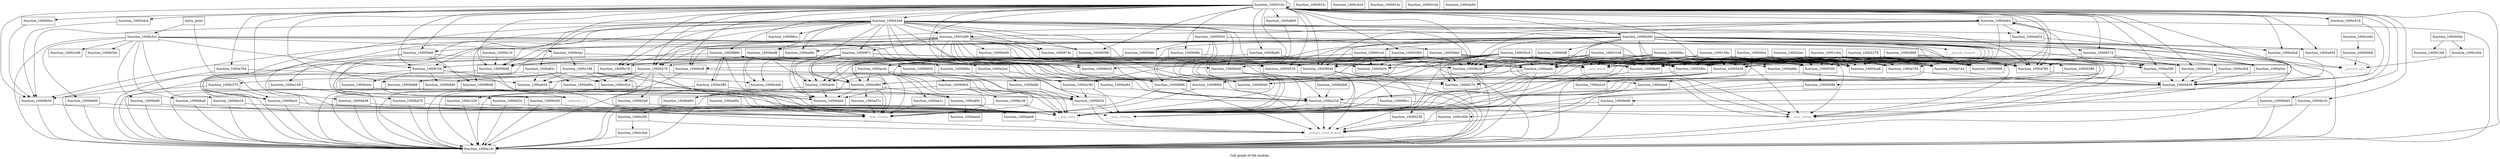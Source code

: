 digraph "Call graph of the module." {
  label="Call graph of the module.";
  node [shape=record];

  Node_function_100059e8 [label="{function_100059e8}"];
  Node_function_100092f4 [label="{function_100092f4}"];
  Node_function_10009318 [label="{function_10009318}"];
  Node_function_1000933c [label="{function_1000933c}"];
  Node_function_1000a580 [label="{function_1000a580}"];
  Node_function_1000a5b4 [label="{function_1000a5b4}"];
  Node_function_10009cb0 [label="{function_10009cb0}"];
  Node_function_10005a58 [label="{function_10005a58}"];
  Node_function_10009e90 [label="{function_10009e90}"];
  Node_function_10008968 [label="{function_10008968}"];
  Node_function_10009398 [label="{function_10009398}"];
  Node_function_10009ed8 [label="{function_10009ed8}"];
  Node_function_100094d0 [label="{function_100094d0}"];
  Node_function_10009574 [label="{function_10009574}"];
  Node_function_10009620 [label="{function_10009620}"];
  Node_function_10009f7c [label="{function_10009f7c}"];
  Node_function_100096cc [label="{function_100096cc}"];
  Node_function_10009cf8 [label="{function_10009cf8}"];
  Node_function_1000a5e8 [label="{function_1000a5e8}"];
  Node_function_10005b6c [label="{function_10005b6c}"];
  Node_function_10009d40 [label="{function_10009d40}"];
  Node_function_1000a08c [label="{function_1000a08c}"];
  Node_function_1000a68c [label="{function_1000a68c}"];
  Node_function_100089f4 [label="{function_100089f4}"];
  Node_function_1000a14c [label="{function_1000a14c}"];
  Node_function_10009c10 [label="{function_10009c10}"];
  Node_function_1000974c [label="{function_1000974c}"];
  Node_function_10009860 [label="{function_10009860}"];
  Node_function_1000a158 [label="{function_1000a158}"];
  Node_function_10009948 [label="{function_10009948}"];
  Node_function_1000a190 [label="{function_1000a190}"];
  Node_function_10005bb0 [label="{function_10005bb0}"];
  Node_function_100099cc [label="{function_100099cc}"];
  Node_function_100060cc [label="{function_100060cc}"];
  Node_function_10008a80 [label="{function_10008a80}"];
  Node_function_1000a234 [label="{function_1000a234}"];
  Node_function_10009a30 [label="{function_10009a30}"];
  Node_function_1000a2c4 [label="{function_1000a2c4}"];
  Node_function_10009a78 [label="{function_10009a78}"];
  Node_function_1000a2e4 [label="{function_1000a2e4}"];
  Node_function_1000a624 [label="{function_1000a624}"];
  Node_function_10009d88 [label="{function_10009d88}"];
  Node_function_100060f8 [label="{function_100060f8}"];
  Node_function_10009ac0 [label="{function_10009ac0}"];
  Node_function_10009b08 [label="{function_10009b08}"];
  Node_function_100061e4 [label="{function_100061e4}"];
  Node_function_10009270 [label="{function_10009270}"];
  Node_function_1000a380 [label="{function_1000a380}"];
  Node_function_10009c20 [label="{function_10009c20}"];
  Node_function_1000a4e4 [label="{function_1000a4e4}"];
  Node_function_10009b50 [label="{function_10009b50}"];
  Node_function_1000a518 [label="{function_1000a518}"];
  Node_function_10009e00 [label="{function_10009e00}"];
  Node_function_1000a654 [label="{function_1000a654}"];
  Node_function_10006390 [label="{function_10006390}"];
  Node_function_10009b98 [label="{function_10009b98}"];
  Node_function_10008940 [label="{function_10008940}"];
  Node_function_10009e48 [label="{function_10009e48}"];
  Node_function_10009298 [label="{function_10009298}"];
  Node_function_1000a54c [label="{function_1000a54c}"];
  Node_function_1000a6cc [label="{function_1000a6cc}"];
  Node_function_1000bba8 [label="{function_1000bba8}"];
  Node_function_1000a704 [label="{function_1000a704}"];
  Node_function_1000a744 [label="{function_1000a744}"];
  Node_function_1000a780 [label="{function_1000a780}"];
  Node_function_1000a7b4 [label="{function_1000a7b4}"];
  Node_function_1000a800 [label="{function_1000a800}"];
  Node_function_1000a82c [label="{function_1000a82c}"];
  Node_function_1000a90c [label="{function_1000a90c}"];
  Node_function_1000a934 [label="{function_1000a934}"];
  Node_function_1000a95c [label="{function_1000a95c}"];
  Node_function_1000a984 [label="{function_1000a984}"];
  Node_function_1000aadc [label="{function_1000aadc}"];
  Node_function_1000ab4c [label="{function_1000ab4c}"];
  Node_function_1000ac4c [label="{function_1000ac4c}"];
  Node_function_1000ad7c [label="{function_1000ad7c}"];
  Node_function_1000ae1c [label="{function_1000ae1c}"];
  Node_function_1000aeb8 [label="{function_1000aeb8}"];
  Node_function_1000aee4 [label="{function_1000aee4}"];
  Node_function_1000af00 [label="{function_1000af00}"];
  Node_function_1000b02c [label="{function_1000b02c}"];
  Node_function_1000b1f4 [label="{function_1000b1f4}"];
  Node_function_1000b278 [label="{function_1000b278}"];
  Node_function_1000b44c [label="{function_1000b44c}"];
  Node_function_1000b4e0 [label="{function_1000b4e0}"];
  Node_function_1000b4e8 [label="{function_1000b4e8}"];
  Node_function_1000b4ec [label="{function_1000b4ec}"];
  Node_function_1000b54c [label="{function_1000b54c}"];
  Node_function_1000b5cc [label="{function_1000b5cc}"];
  Node_function_1000b838 [label="{function_1000b838}"];
  Node_function_1000b880 [label="{function_1000b880}"];
  Node_function_1000b8bc [label="{function_1000b8bc}"];
  Node_function_1000b930 [label="{function_1000b930}"];
  Node_function_1000b9c0 [label="{function_1000b9c0}"];
  Node_function_1000bb18 [label="{function_1000bb18}"];
  Node_function_1000bb60 [label="{function_1000bb60}"];
  Node_function_1000bbf0 [label="{function_1000bbf0}"];
  Node_function_1000bc38 [label="{function_1000bc38}"];
  Node_function_1000bcb8 [label="{function_1000bcb8}"];
  Node_function_1000bd00 [label="{function_1000bd00}"];
  Node_function_1000bd70 [label="{function_1000bd70}"];
  Node_function_1000bdb8 [label="{function_1000bdb8}"];
  Node_function_1000be84 [label="{function_1000be84}"];
  Node_function_1000bf34 [label="{function_1000bf34}"];
  Node_function_1000bfd0 [label="{function_1000bfd0}"];
  Node_function_1000c004 [label="{function_1000c004}"];
  Node_function_1000c0c4 [label="{function_1000c0c4}"];
  Node_function_1000c188 [label="{function_1000c188}"];
  Node_function_1000c2d8 [label="{function_1000c2d8}"];
  Node_function_1000c2f4 [label="{function_1000c2f4}"];
  Node_function_1000c328 [label="{function_1000c328}"];
  Node_function_1000c370 [label="{function_1000c370}"];
  Node_function_1000c3a0 [label="{function_1000c3a0}"];
  Node_function_1000c3d4 [label="{function_1000c3d4}"];
  Node_function_1000c424 [label="{function_1000c424}"];
  Node_function_1000c440 [label="{function_1000c440}"];
  Node___asm_rlwinm [color="gray50", fontcolor="gray50", label="{__asm_rlwinm}"];
  Node___asm_rlwinm_ [color="gray50", fontcolor="gray50", label="{__asm_rlwinm_}"];
  Node___asm_rlwimi [color="gray50", fontcolor="gray50", label="{__asm_rlwimi}"];
  Node___asm_mfcr [color="gray50", fontcolor="gray50", label="{__asm_mfcr}"];
  Node___asm_mtcrf [color="gray50", fontcolor="gray50", label="{__asm_mtcrf}"];
  Node_unknown_0 [color="gray50", fontcolor="gray50", label="{unknown_0}"];
  Node_function_10009c68 [label="{function_10009c68}"];
  Node___pseudo_call [color="gray50", fontcolor="gray50", label="{__pseudo_call}"];
  Node___pseudo_branch [color="gray50", fontcolor="gray50", label="{__pseudo_branch}"];
  Node___pseudo_cond_branch [color="gray50", fontcolor="gray50", label="{__pseudo_cond_branch}"];
  Node_function_10000094 [label="{function_10000094}"];
  Node_function_100000b8 [label="{function_100000b8}"];
  Node_function_1000014c [label="{function_1000014c}"];
  Node_function_10000168 [label="{function_10000168}"];
  Node_function_100001d4 [label="{function_100001d4}"];
  Node_entry_point [label="{entry_point}"];
  Node_function_10000238 [label="{function_10000238}"];
  Node_function_10000280 [label="{function_10000280}"];
  Node_function_10000300 [label="{function_10000300}"];
  Node_function_10000384 [label="{function_10000384}"];
  Node_function_1000068c [label="{function_1000068c}"];
  Node_function_100009bc [label="{function_100009bc}"];
  Node_function_10000fe4 [label="{function_10000fe4}"];
  Node_function_1000159c [label="{function_1000159c}"];
  Node_function_10001c64 [label="{function_10001c64}"];
  Node_function_10002278 [label="{function_10002278}"];
  Node_function_10002868 [label="{function_10002868}"];
  Node_function_10002bec [label="{function_10002bec}"];
  Node_function_10003104 [label="{function_10003104}"];
  Node_function_100035c4 [label="{function_100035c4}"];
  Node_function_10003ca8 [label="{function_10003ca8}"];
  Node_function_10003d0c [label="{function_10003d0c}"];
  Node_function_10003dc4 [label="{function_10003dc4}"];
  Node_function_10003df0 [label="{function_10003df0}"];
  Node_function_100043e8 [label="{function_100043e8}"];
  Node_function_10004e50 [label="{function_10004e50}"];
  Node_function_10004e64 [label="{function_10004e64}"];
  Node_function_10005050 [label="{function_10005050}"];
  Node_function_1000510c [label="{function_1000510c}"];
  Node_function_10005998 [label="{function_10005998}"];
  Node_function_100059e8 -> Node_function_1000a158;
  Node_function_100059e8 -> Node_function_10009ac0;
  Node_function_100059e8 -> Node_function_10009b08;
  Node_function_100059e8 -> Node_function_10009e00;
  Node_function_100092f4 -> Node___pseudo_cond_branch;
  Node_function_10009318 -> Node___pseudo_cond_branch;
  Node_function_1000a580 -> Node_function_1000b838;
  Node_function_1000a5b4 -> Node_function_1000b838;
  Node_function_10009cb0 -> Node_function_1000a14c;
  Node_function_10009cb0 -> Node___asm_mfcr;
  Node_function_10005a58 -> Node_function_10008968;
  Node_function_10005a58 -> Node_function_100089f4;
  Node_function_10005a58 -> Node_function_1000a2c4;
  Node_function_10005a58 -> Node_function_10009270;
  Node_function_10005a58 -> Node_function_10008940;
  Node_function_10009e90 -> Node_function_1000a14c;
  Node_function_10009e90 -> Node___asm_mfcr;
  Node_function_10008968 -> Node___asm_rlwinm;
  Node_function_10008968 -> Node___pseudo_cond_branch;
  Node_function_10009398 -> Node___pseudo_cond_branch;
  Node_function_10009ed8 -> Node_function_1000a14c;
  Node_function_10009ed8 -> Node_function_10009a30;
  Node_function_10009ed8 -> Node_function_1000ab4c;
  Node_function_10009ed8 -> Node_function_1000b4e0;
  Node_function_10009ed8 -> Node_function_1000b4e8;
  Node_function_100094d0 -> Node_function_10009c68;
  Node_function_10009574 -> Node_function_1000a580;
  Node_function_10009574 -> Node_function_1000a5b4;
  Node_function_10009574 -> Node_function_1000a14c;
  Node_function_10009574 -> Node_function_10009a30;
  Node_function_10009574 -> Node_function_1000a780;
  Node_function_10009f7c -> Node_function_1000a14c;
  Node_function_10009f7c -> Node_function_10009948;
  Node_function_10009f7c -> Node_function_10009a30;
  Node_function_10009f7c -> Node_function_10009b98;
  Node_function_10009f7c -> Node_function_1000a984;
  Node_function_10009f7c -> Node_function_1000aadc;
  Node_function_10009f7c -> Node_function_1000ab4c;
  Node_function_10009f7c -> Node_function_1000b4e0;
  Node_function_10009f7c -> Node_function_1000b8bc;
  Node_function_10009cf8 -> Node_function_1000a14c;
  Node_function_10009cf8 -> Node___asm_mfcr;
  Node_function_1000a5e8 -> Node_function_1000b838;
  Node_function_10005b6c -> Node_function_1000ab4c;
  Node_function_10009d40 -> Node_function_1000a14c;
  Node_function_10009d40 -> Node___asm_mfcr;
  Node_function_1000a08c -> Node_function_1000b4e0;
  Node_function_1000a08c -> Node_function_1000b4e8;
  Node_function_1000a08c -> Node_function_1000b930;
  Node_function_1000a68c -> Node_function_1000b838;
  Node_function_100089f4 -> Node___asm_rlwinm;
  Node_function_100089f4 -> Node___pseudo_cond_branch;
  Node_function_10009c10 -> Node_function_10009b98;
  Node_function_10009860 -> Node_function_1000a14c;
  Node_function_10009860 -> Node_function_1000a2e4;
  Node_function_10009860 -> Node_function_1000a380;
  Node_function_10009860 -> Node___asm_mfcr;
  Node_function_1000a158 -> Node_function_1000bd70;
  Node_function_10009948 -> Node_function_1000a14c;
  Node_function_10009948 -> Node_function_100099cc;
  Node_function_10009948 -> Node___asm_mfcr;
  Node_function_1000a190 -> Node_function_1000bf34;
  Node_function_1000a190 -> Node___asm_rlwinm_;
  Node_function_10005bb0 -> Node_function_10009318;
  Node_function_10005bb0 -> Node_function_1000a580;
  Node_function_10005bb0 -> Node_function_10009cf8;
  Node_function_10005bb0 -> Node_function_1000a68c;
  Node_function_10005bb0 -> Node_function_10009948;
  Node_function_10005bb0 -> Node_function_10009a30;
  Node_function_10005bb0 -> Node_function_10009270;
  Node_function_10005bb0 -> Node_function_1000a6cc;
  Node_function_10005bb0 -> Node_function_1000a780;
  Node_function_10005bb0 -> Node_function_1000aadc;
  Node_function_10005bb0 -> Node_function_1000ab4c;
  Node_function_10005bb0 -> Node_function_1000ac4c;
  Node_function_10005bb0 -> Node_function_1000b278;
  Node_function_10005bb0 -> Node___asm_rlwinm;
  Node_function_10005bb0 -> Node___asm_mfcr;
  Node_function_10005bb0 -> Node___asm_mtcrf;
  Node_function_10005bb0 -> Node_function_10005998;
  Node_function_100099cc -> Node_function_1000a14c;
  Node_function_100099cc -> Node___asm_mfcr;
  Node_function_100060cc -> Node_function_10009b50;
  Node_function_10008a80 -> Node_function_100092f4;
  Node_function_10008a80 -> Node_function_1000a984;
  Node_function_1000a234 -> Node___asm_rlwinm_;
  Node_function_1000a234 -> Node___asm_rlwimi;
  Node_function_1000a234 -> Node___pseudo_cond_branch;
  Node_function_10009a30 -> Node_function_1000a14c;
  Node_function_10009a30 -> Node___asm_mfcr;
  Node_function_10009a78 -> Node_function_1000a14c;
  Node_function_10009a78 -> Node___asm_mfcr;
  Node_function_1000a2e4 -> Node_function_10009860;
  Node_function_1000a2e4 -> Node_function_1000a234;
  Node_function_1000a2e4 -> Node_function_1000bfd0;
  Node_function_1000a624 -> Node_function_1000b838;
  Node_function_10009d88 -> Node_function_1000a14c;
  Node_function_10009d88 -> Node___asm_mfcr;
  Node_function_100060f8 -> Node_function_10009318;
  Node_function_100060f8 -> Node_function_1000a580;
  Node_function_100060f8 -> Node_function_10009948;
  Node_function_100060f8 -> Node_function_10009a30;
  Node_function_100060f8 -> Node_function_1000a780;
  Node_function_10009ac0 -> Node_function_1000a14c;
  Node_function_10009ac0 -> Node___asm_mfcr;
  Node_function_10009b08 -> Node_function_1000a14c;
  Node_function_10009b08 -> Node___asm_mfcr;
  Node_function_100061e4 -> Node_function_100092f4;
  Node_function_100061e4 -> Node_function_10009270;
  Node_function_100061e4 -> Node_function_1000a984;
  Node_function_100061e4 -> Node_function_1000ac4c;
  Node_function_10009270 -> Node___pseudo_cond_branch;
  Node_function_1000a380 -> Node_function_1000a14c;
  Node_function_1000a380 -> Node_function_10009860;
  Node_function_1000a380 -> Node_function_1000bf34;
  Node_function_1000a380 -> Node___asm_rlwinm;
  Node_function_10009c20 -> Node_function_1000a14c;
  Node_function_10009c20 -> Node___asm_mfcr;
  Node_function_1000a4e4 -> Node_function_1000c004;
  Node_function_10009b50 -> Node_function_1000a14c;
  Node_function_10009b50 -> Node___asm_mfcr;
  Node_function_1000a518 -> Node_function_1000b838;
  Node_function_10009e00 -> Node_function_1000a14c;
  Node_function_10009e00 -> Node___asm_mfcr;
  Node_function_1000a654 -> Node_function_1000b838;
  Node_function_10006390 -> Node_function_100059e8;
  Node_function_10006390 -> Node_function_10009574;
  Node_function_10006390 -> Node_function_10009cf8;
  Node_function_10006390 -> Node_function_1000a5e8;
  Node_function_10006390 -> Node_function_1000a68c;
  Node_function_10006390 -> Node_function_1000a14c;
  Node_function_10006390 -> Node_function_10009948;
  Node_function_10006390 -> Node_function_1000a190;
  Node_function_10006390 -> Node_function_10009a30;
  Node_function_10006390 -> Node_function_10009a78;
  Node_function_10006390 -> Node_function_100060f8;
  Node_function_10006390 -> Node_function_100061e4;
  Node_function_10006390 -> Node_function_10009e00;
  Node_function_10006390 -> Node_function_1000a654;
  Node_function_10006390 -> Node_function_1000a6cc;
  Node_function_10006390 -> Node_function_1000a704;
  Node_function_10006390 -> Node_function_1000a744;
  Node_function_10006390 -> Node_function_1000a780;
  Node_function_10006390 -> Node_function_1000aadc;
  Node_function_10006390 -> Node_function_1000b1f4;
  Node_function_10006390 -> Node___asm_rlwinm;
  Node_function_10006390 -> Node___asm_rlwimi;
  Node_function_10006390 -> Node___asm_mfcr;
  Node_function_10006390 -> Node___asm_mtcrf;
  Node_function_10006390 -> Node___pseudo_branch;
  Node_function_10006390 -> Node_function_10003ca8;
  Node_function_10006390 -> Node_function_10003d0c;
  Node_function_10006390 -> Node_function_10005998;
  Node_function_10009b98 -> Node_function_1000a14c;
  Node_function_10009b98 -> Node___asm_mfcr;
  Node_function_10009e48 -> Node_function_1000a14c;
  Node_function_10009e48 -> Node___asm_mfcr;
  Node_function_1000a54c -> Node_function_1000b838;
  Node_function_1000a6cc -> Node_function_1000b838;
  Node_function_1000bba8 -> Node_function_1000a14c;
  Node_function_1000bba8 -> Node___asm_mfcr;
  Node_function_1000a704 -> Node_function_1000b838;
  Node_function_1000a744 -> Node_function_1000b838;
  Node_function_1000a780 -> Node_function_1000b838;
  Node_function_1000a7b4 -> Node_function_1000a14c;
  Node_function_1000a7b4 -> Node_function_1000a934;
  Node_function_1000a800 -> Node_function_1000a234;
  Node_function_1000a82c -> Node_function_1000a14c;
  Node_function_1000a82c -> Node_function_1000a90c;
  Node_function_1000a82c -> Node_function_1000a934;
  Node_function_1000a82c -> Node_function_1000c0c4;
  Node_function_1000a90c -> Node___asm_rlwinm;
  Node_function_1000a934 -> Node___asm_rlwinm;
  Node_function_1000a95c -> Node___asm_rlwinm;
  Node_function_1000a984 -> Node_function_1000a14c;
  Node_function_1000a984 -> Node_function_1000ad7c;
  Node_function_1000a984 -> Node_function_1000af00;
  Node_function_1000a984 -> Node_function_1000b4e0;
  Node_function_1000a984 -> Node_function_1000bd00;
  Node_function_1000a984 -> Node___asm_rlwinm;
  Node_function_1000aadc -> Node_function_1000a14c;
  Node_function_1000aadc -> Node_function_1000a234;
  Node_function_1000aadc -> Node_function_1000a984;
  Node_function_1000ab4c -> Node_function_1000af00;
  Node_function_1000ab4c -> Node_function_1000b4e0;
  Node_function_1000ab4c -> Node_function_1000bd00;
  Node_function_1000ac4c -> Node_function_1000a984;
  Node_function_1000ac4c -> Node_function_1000ab4c;
  Node_function_1000ac4c -> Node_function_1000ae1c;
  Node_function_1000ac4c -> Node_function_1000af00;
  Node_function_1000ac4c -> Node_function_1000b4e0;
  Node_function_1000ac4c -> Node_function_1000bf34;
  Node_function_1000ac4c -> Node___asm_rlwinm;
  Node_function_1000ad7c -> Node___asm_rlwinm;
  Node_function_1000ae1c -> Node___asm_rlwinm;
  Node_function_1000aeb8 -> Node___pseudo_cond_branch;
  Node_function_1000af00 -> Node_function_1000aeb8;
  Node_function_1000af00 -> Node_function_1000aee4;
  Node_function_1000b02c -> Node_function_1000a14c;
  Node_function_1000b02c -> Node___asm_rlwinm_;
  Node_function_1000b1f4 -> Node_function_1000b44c;
  Node_function_1000b1f4 -> Node_function_1000b4e0;
  Node_function_1000b1f4 -> Node_function_1000b4e8;
  Node_function_1000b1f4 -> Node_function_1000b880;
  Node_function_1000b1f4 -> Node_unknown_0;
  Node_function_1000b278 -> Node_function_1000a14c;
  Node_function_1000b278 -> Node_function_10009d88;
  Node_function_1000b278 -> Node_function_1000a90c;
  Node_function_1000b278 -> Node_function_1000a934;
  Node_function_1000b278 -> Node_function_1000bcb8;
  Node_function_1000b278 -> Node_function_1000c0c4;
  Node_function_1000b278 -> Node___asm_rlwinm;
  Node_function_1000b278 -> Node___asm_mfcr;
  Node_function_1000b44c -> Node_unknown_0;
  Node_function_1000b4ec -> Node_function_10009948;
  Node_function_1000b4ec -> Node_function_10009b98;
  Node_function_1000b4ec -> Node_function_1000c188;
  Node_function_1000b5cc -> Node_function_1000a14c;
  Node_function_1000b5cc -> Node_function_1000a234;
  Node_function_1000b5cc -> Node_function_1000bba8;
  Node_function_1000b5cc -> Node_function_1000b1f4;
  Node_function_1000b5cc -> Node_function_1000b4ec;
  Node_function_1000b5cc -> Node_function_1000b54c;
  Node_function_1000b5cc -> Node_function_1000bb18;
  Node_function_1000b5cc -> Node_function_1000bb60;
  Node_function_1000b5cc -> Node_function_1000bbf0;
  Node_function_1000b5cc -> Node_function_1000bf34;
  Node_function_1000b5cc -> Node_function_1000c2d8;
  Node_function_1000b5cc -> Node___pseudo_call;
  Node_function_1000b838 -> Node_function_1000a14c;
  Node_function_1000b838 -> Node___asm_mfcr;
  Node_function_1000b880 -> Node_function_1000a14c;
  Node_function_1000b880 -> Node___asm_mfcr;
  Node_function_1000b8bc -> Node_function_1000a14c;
  Node_function_1000b8bc -> Node_function_1000be84;
  Node_function_1000b8bc -> Node___asm_mfcr;
  Node_function_1000b930 -> Node_function_1000a190;
  Node_function_1000b930 -> Node_function_1000b9c0;
  Node_function_1000b9c0 -> Node_function_1000a14c;
  Node_function_1000b9c0 -> Node_function_1000bc38;
  Node_function_1000b9c0 -> Node_function_1000bf34;
  Node_function_1000b9c0 -> Node___asm_rlwinm;
  Node_function_1000b9c0 -> Node___asm_mfcr;
  Node_function_1000bb18 -> Node_function_1000a14c;
  Node_function_1000bb18 -> Node___asm_mfcr;
  Node_function_1000bb60 -> Node_function_1000a14c;
  Node_function_1000bb60 -> Node___asm_mfcr;
  Node_function_1000bbf0 -> Node_function_1000a14c;
  Node_function_1000bbf0 -> Node___asm_mfcr;
  Node_function_1000bc38 -> Node_function_1000a14c;
  Node_function_1000bc38 -> Node___asm_mfcr;
  Node_function_1000bcb8 -> Node_function_1000a14c;
  Node_function_1000bcb8 -> Node___asm_mfcr;
  Node_function_1000bd00 -> Node_function_1000c2f4;
  Node_function_1000bd70 -> Node_function_1000a14c;
  Node_function_1000bd70 -> Node___asm_mfcr;
  Node_function_1000bdb8 -> Node_function_1000a234;
  Node_function_1000be84 -> Node_function_1000a234;
  Node_function_1000bf34 -> Node___asm_rlwinm_;
  Node_function_1000bf34 -> Node___pseudo_cond_branch;
  Node_function_1000bfd0 -> Node_function_1000bf34;
  Node_function_1000c004 -> Node___pseudo_cond_branch;
  Node_function_1000c0c4 -> Node_function_1000bf34;
  Node_function_1000c0c4 -> Node_function_1000c328;
  Node_function_1000c188 -> Node_function_1000a234;
  Node_function_1000c188 -> Node_function_10009d88;
  Node_function_1000c188 -> Node_function_1000a934;
  Node_function_1000c188 -> Node_function_1000b4e0;
  Node_function_1000c188 -> Node_function_1000b880;
  Node_function_1000c188 -> Node_function_1000c0c4;
  Node_function_1000c188 -> Node_function_1000c370;
  Node_function_1000c188 -> Node___pseudo_cond_branch;
  Node_function_1000c2f4 -> Node_function_1000c3a0;
  Node_function_1000c2f4 -> Node___pseudo_cond_branch;
  Node_function_1000c328 -> Node_function_1000a14c;
  Node_function_1000c328 -> Node___asm_mfcr;
  Node_function_1000c370 -> Node_function_10009ac0;
  Node_function_1000c370 -> Node_function_10009b50;
  Node_function_1000c3a0 -> Node_function_1000a14c;
  Node_function_1000c3d4 -> Node___pseudo_call;
  Node_function_1000c440 -> Node_function_100000b8;
  Node_function_10009c68 -> Node_function_1000a14c;
  Node_function_10009c68 -> Node___asm_mfcr;
  Node_function_10000094 -> Node_function_1000c3d4;
  Node_function_10000094 -> Node_function_10000168;
  Node_function_100000b8 -> Node___pseudo_call;
  Node_entry_point -> Node_function_1000b5cc;
  Node_entry_point -> Node___asm_rlwinm;
  Node_function_10000238 -> Node___pseudo_cond_branch;
  Node_function_10000280 -> Node_function_1000a4e4;
  Node_function_10000300 -> Node_function_10009398;
  Node_function_10000384 -> Node_function_100092f4;
  Node_function_10000384 -> Node_function_1000a14c;
  Node_function_10000384 -> Node_function_10009a78;
  Node_function_10000384 -> Node_function_1000aadc;
  Node_function_10000384 -> Node_function_1000ab4c;
  Node_function_10000384 -> Node_function_1000b1f4;
  Node_function_10000384 -> Node___asm_mfcr;
  Node_function_10000384 -> Node___asm_mtcrf;
  Node_function_10000384 -> Node___pseudo_call;
  Node_function_1000068c -> Node_function_1000aadc;
  Node_function_1000068c -> Node_function_1000ac4c;
  Node_function_100009bc -> Node_function_100092f4;
  Node_function_100009bc -> Node_function_10005a58;
  Node_function_100009bc -> Node_function_10009a30;
  Node_function_100009bc -> Node_function_10009e00;
  Node_function_100009bc -> Node_function_1000a704;
  Node_function_100009bc -> Node_function_1000a744;
  Node_function_100009bc -> Node_function_1000a780;
  Node_function_100009bc -> Node_function_1000aadc;
  Node_function_100009bc -> Node___asm_rlwimi;
  Node_function_100009bc -> Node___asm_mfcr;
  Node_function_100009bc -> Node___asm_mtcrf;
  Node_function_100009bc -> Node_function_10000300;
  Node_function_100009bc -> Node_function_10003ca8;
  Node_function_100009bc -> Node_function_10003d0c;
  Node_function_100009bc -> Node_function_10005998;
  Node_function_10000fe4 -> Node_function_10005a58;
  Node_function_10000fe4 -> Node_function_10009a30;
  Node_function_10000fe4 -> Node_function_10009e00;
  Node_function_10000fe4 -> Node_function_1000a704;
  Node_function_10000fe4 -> Node_function_1000a744;
  Node_function_10000fe4 -> Node_function_1000a780;
  Node_function_10000fe4 -> Node_function_1000aadc;
  Node_function_10000fe4 -> Node___asm_rlwimi;
  Node_function_10000fe4 -> Node___asm_mfcr;
  Node_function_10000fe4 -> Node___asm_mtcrf;
  Node_function_10000fe4 -> Node_function_10000300;
  Node_function_10000fe4 -> Node_function_10003ca8;
  Node_function_10000fe4 -> Node_function_10003d0c;
  Node_function_10000fe4 -> Node_function_10005998;
  Node_function_1000159c -> Node_function_1000a580;
  Node_function_1000159c -> Node_function_10005a58;
  Node_function_1000159c -> Node_function_1000a68c;
  Node_function_1000159c -> Node_function_10009948;
  Node_function_1000159c -> Node_function_10009a30;
  Node_function_1000159c -> Node_function_10009e00;
  Node_function_1000159c -> Node_function_1000a704;
  Node_function_1000159c -> Node_function_1000a744;
  Node_function_1000159c -> Node_function_1000a780;
  Node_function_1000159c -> Node_function_1000a984;
  Node_function_1000159c -> Node_function_1000aadc;
  Node_function_1000159c -> Node___asm_rlwimi;
  Node_function_1000159c -> Node___asm_mfcr;
  Node_function_1000159c -> Node___asm_mtcrf;
  Node_function_1000159c -> Node_function_10000300;
  Node_function_1000159c -> Node_function_10003ca8;
  Node_function_1000159c -> Node_function_10003d0c;
  Node_function_1000159c -> Node_function_10005998;
  Node_function_10001c64 -> Node_function_10005a58;
  Node_function_10001c64 -> Node_function_10009a30;
  Node_function_10001c64 -> Node_function_10009e00;
  Node_function_10001c64 -> Node_function_1000a704;
  Node_function_10001c64 -> Node_function_1000a744;
  Node_function_10001c64 -> Node_function_1000a780;
  Node_function_10001c64 -> Node_function_1000aadc;
  Node_function_10001c64 -> Node___asm_rlwimi;
  Node_function_10001c64 -> Node___asm_mfcr;
  Node_function_10001c64 -> Node___asm_mtcrf;
  Node_function_10001c64 -> Node_function_10000280;
  Node_function_10001c64 -> Node_function_10000300;
  Node_function_10001c64 -> Node_function_10003ca8;
  Node_function_10001c64 -> Node_function_10003d0c;
  Node_function_10001c64 -> Node_function_10005998;
  Node_function_10002278 -> Node_function_10009a30;
  Node_function_10002278 -> Node_function_10009e00;
  Node_function_10002278 -> Node_function_1000a704;
  Node_function_10002278 -> Node_function_1000a744;
  Node_function_10002278 -> Node_function_1000a780;
  Node_function_10002278 -> Node_function_1000aadc;
  Node_function_10002278 -> Node___asm_rlwimi;
  Node_function_10002278 -> Node___asm_mfcr;
  Node_function_10002278 -> Node___asm_mtcrf;
  Node_function_10002278 -> Node_function_10000280;
  Node_function_10002278 -> Node_function_10000300;
  Node_function_10002278 -> Node_function_10003ca8;
  Node_function_10002278 -> Node_function_10003d0c;
  Node_function_10002278 -> Node_function_10005998;
  Node_function_10002868 -> Node_function_1000a580;
  Node_function_10002868 -> Node_function_10005a58;
  Node_function_10002868 -> Node_function_10009e00;
  Node_function_10002868 -> Node_function_1000a54c;
  Node_function_10002868 -> Node_function_1000a6cc;
  Node_function_10002868 -> Node_function_1000a780;
  Node_function_10002868 -> Node_function_1000aadc;
  Node_function_10002868 -> Node___asm_mfcr;
  Node_function_10002868 -> Node___asm_mtcrf;
  Node_function_10002868 -> Node_function_10000300;
  Node_function_10002868 -> Node_function_10005998;
  Node_function_10002bec -> Node_function_10005a58;
  Node_function_10002bec -> Node_function_10009a30;
  Node_function_10002bec -> Node_function_10009e00;
  Node_function_10002bec -> Node_function_1000a704;
  Node_function_10002bec -> Node_function_1000a744;
  Node_function_10002bec -> Node_function_1000a780;
  Node_function_10002bec -> Node_function_1000aadc;
  Node_function_10002bec -> Node___asm_rlwimi;
  Node_function_10002bec -> Node___asm_mfcr;
  Node_function_10002bec -> Node___asm_mtcrf;
  Node_function_10002bec -> Node_function_10000300;
  Node_function_10002bec -> Node_function_10003ca8;
  Node_function_10002bec -> Node_function_10003d0c;
  Node_function_10002bec -> Node_function_10005998;
  Node_function_10003104 -> Node_function_100092f4;
  Node_function_10003104 -> Node_function_100089f4;
  Node_function_10003104 -> Node_function_10009a30;
  Node_function_10003104 -> Node_function_10009e00;
  Node_function_10003104 -> Node_function_10008940;
  Node_function_10003104 -> Node_function_1000a704;
  Node_function_10003104 -> Node_function_1000a744;
  Node_function_10003104 -> Node_function_1000a780;
  Node_function_10003104 -> Node_function_1000aadc;
  Node_function_10003104 -> Node___asm_rlwimi;
  Node_function_10003104 -> Node___asm_mfcr;
  Node_function_10003104 -> Node___asm_mtcrf;
  Node_function_10003104 -> Node_function_10000300;
  Node_function_10003104 -> Node_function_10003ca8;
  Node_function_10003104 -> Node_function_10003d0c;
  Node_function_10003104 -> Node_function_10005998;
  Node_function_100035c4 -> Node_function_100092f4;
  Node_function_100035c4 -> Node_function_10005a58;
  Node_function_100035c4 -> Node_function_10008968;
  Node_function_100035c4 -> Node_function_10009620;
  Node_function_100035c4 -> Node_function_100089f4;
  Node_function_100035c4 -> Node_function_10009a30;
  Node_function_100035c4 -> Node_function_10009270;
  Node_function_100035c4 -> Node_function_1000a4e4;
  Node_function_100035c4 -> Node_function_10009e00;
  Node_function_100035c4 -> Node_function_10009b98;
  Node_function_100035c4 -> Node_function_10008940;
  Node_function_100035c4 -> Node_function_1000a704;
  Node_function_100035c4 -> Node_function_1000a744;
  Node_function_100035c4 -> Node_function_1000a780;
  Node_function_100035c4 -> Node_function_1000aadc;
  Node_function_100035c4 -> Node___asm_rlwimi;
  Node_function_100035c4 -> Node___asm_mfcr;
  Node_function_100035c4 -> Node___asm_mtcrf;
  Node_function_100035c4 -> Node_function_10009c68;
  Node_function_100035c4 -> Node_function_10000238;
  Node_function_100035c4 -> Node_function_10000300;
  Node_function_100035c4 -> Node_function_10003ca8;
  Node_function_100035c4 -> Node_function_10003d0c;
  Node_function_100035c4 -> Node_function_10005998;
  Node_function_10003d0c -> Node___asm_rlwinm_;
  Node_function_10003dc4 -> Node_function_10009b50;
  Node_function_10003df0 -> Node_function_10009318;
  Node_function_10003df0 -> Node_function_10009cb0;
  Node_function_10003df0 -> Node_function_10008968;
  Node_function_10003df0 -> Node_function_10009398;
  Node_function_10003df0 -> Node_function_10009ed8;
  Node_function_10003df0 -> Node_function_100094d0;
  Node_function_10003df0 -> Node_function_10009620;
  Node_function_10003df0 -> Node_function_10009f7c;
  Node_function_10003df0 -> Node_function_1000a08c;
  Node_function_10003df0 -> Node_function_100089f4;
  Node_function_10003df0 -> Node_function_1000974c;
  Node_function_10003df0 -> Node_function_1000a234;
  Node_function_10003df0 -> Node_function_10009a30;
  Node_function_10003df0 -> Node_function_10009270;
  Node_function_10003df0 -> Node_function_10009b50;
  Node_function_10003df0 -> Node_function_10009b98;
  Node_function_10003df0 -> Node_function_10008940;
  Node_function_10003df0 -> Node_function_10009298;
  Node_function_10003df0 -> Node_function_1000b278;
  Node_function_100043e8 -> Node_function_10009318;
  Node_function_100043e8 -> Node_function_10009cb0;
  Node_function_100043e8 -> Node_function_10008968;
  Node_function_100043e8 -> Node_function_10009ed8;
  Node_function_100043e8 -> Node_function_10009620;
  Node_function_100043e8 -> Node_function_10009f7c;
  Node_function_100043e8 -> Node_function_100096cc;
  Node_function_100043e8 -> Node_function_1000a08c;
  Node_function_100043e8 -> Node_function_100089f4;
  Node_function_100043e8 -> Node_function_1000974c;
  Node_function_100043e8 -> Node_function_10009a30;
  Node_function_100043e8 -> Node_function_10009a78;
  Node_function_100043e8 -> Node_function_1000a624;
  Node_function_100043e8 -> Node_function_10009ac0;
  Node_function_100043e8 -> Node_function_10009b08;
  Node_function_100043e8 -> Node_function_10009b50;
  Node_function_100043e8 -> Node_function_10009e00;
  Node_function_100043e8 -> Node_function_10009b98;
  Node_function_100043e8 -> Node_function_10008940;
  Node_function_100043e8 -> Node_function_10009e48;
  Node_function_100043e8 -> Node_function_10009298;
  Node_function_100043e8 -> Node_function_1000a54c;
  Node_function_100043e8 -> Node_function_1000a780;
  Node_function_100043e8 -> Node_function_1000a984;
  Node_function_100043e8 -> Node_function_1000b02c;
  Node_function_100043e8 -> Node_function_1000b278;
  Node_function_100043e8 -> Node_function_10009c68;
  Node_function_100043e8 -> Node_function_10003df0;
  Node_function_10004e64 -> Node_function_1000a580;
  Node_function_10004e64 -> Node_function_1000a14c;
  Node_function_10004e64 -> Node_function_10009948;
  Node_function_10004e64 -> Node_function_10009a30;
  Node_function_10004e64 -> Node_function_1000a624;
  Node_function_10004e64 -> Node_function_1000a54c;
  Node_function_10004e64 -> Node_function_1000a744;
  Node_function_10004e64 -> Node_function_1000a780;
  Node_function_10004e64 -> Node_function_1000b278;
  Node_function_10004e64 -> Node_function_10003df0;
  Node_function_10004e64 -> Node_function_10004e64;
  Node_function_10005050 -> Node_function_10008968;
  Node_function_10005050 -> Node_function_10005b6c;
  Node_function_10005050 -> Node_function_100089f4;
  Node_function_10005050 -> Node_function_10005bb0;
  Node_function_10005050 -> Node_function_10008940;
  Node_function_10005050 -> Node_function_10005998;
  Node_function_1000510c -> Node_function_100059e8;
  Node_function_1000510c -> Node_function_10009318;
  Node_function_1000510c -> Node_function_1000a580;
  Node_function_1000510c -> Node_function_10005a58;
  Node_function_1000510c -> Node_function_10009e90;
  Node_function_1000510c -> Node_function_10008968;
  Node_function_1000510c -> Node_function_10009574;
  Node_function_1000510c -> Node_function_10009cf8;
  Node_function_1000510c -> Node_function_1000a5e8;
  Node_function_1000510c -> Node_function_10009d40;
  Node_function_1000510c -> Node_function_100089f4;
  Node_function_1000510c -> Node_function_1000a14c;
  Node_function_1000510c -> Node_function_10009860;
  Node_function_1000510c -> Node_function_10009948;
  Node_function_1000510c -> Node_function_100060cc;
  Node_function_1000510c -> Node_function_10008a80;
  Node_function_1000510c -> Node_function_10009a30;
  Node_function_1000510c -> Node_function_10009a78;
  Node_function_1000510c -> Node_function_10009d88;
  Node_function_1000510c -> Node_function_10009270;
  Node_function_1000510c -> Node_function_10009c20;
  Node_function_1000510c -> Node_function_10009b50;
  Node_function_1000510c -> Node_function_1000a518;
  Node_function_1000510c -> Node_function_1000a654;
  Node_function_1000510c -> Node_function_10006390;
  Node_function_1000510c -> Node_function_10009b98;
  Node_function_1000510c -> Node_function_10008940;
  Node_function_1000510c -> Node_function_10009298;
  Node_function_1000510c -> Node_function_1000a6cc;
  Node_function_1000510c -> Node_function_1000a780;
  Node_function_1000510c -> Node_function_1000a7b4;
  Node_function_1000510c -> Node_function_1000a800;
  Node_function_1000510c -> Node_function_1000a82c;
  Node_function_1000510c -> Node_function_1000b1f4;
  Node_function_1000510c -> Node_function_1000b278;
  Node_function_1000510c -> Node___asm_rlwinm;
  Node_function_1000510c -> Node_function_10000384;
  Node_function_1000510c -> Node_function_1000068c;
  Node_function_1000510c -> Node_function_10003dc4;
  Node_function_1000510c -> Node_function_100043e8;
  Node_function_1000510c -> Node_function_10004e64;
  Node_function_1000510c -> Node_function_1000510c;
  Node_function_1000510c -> Node_function_10005998;
}
